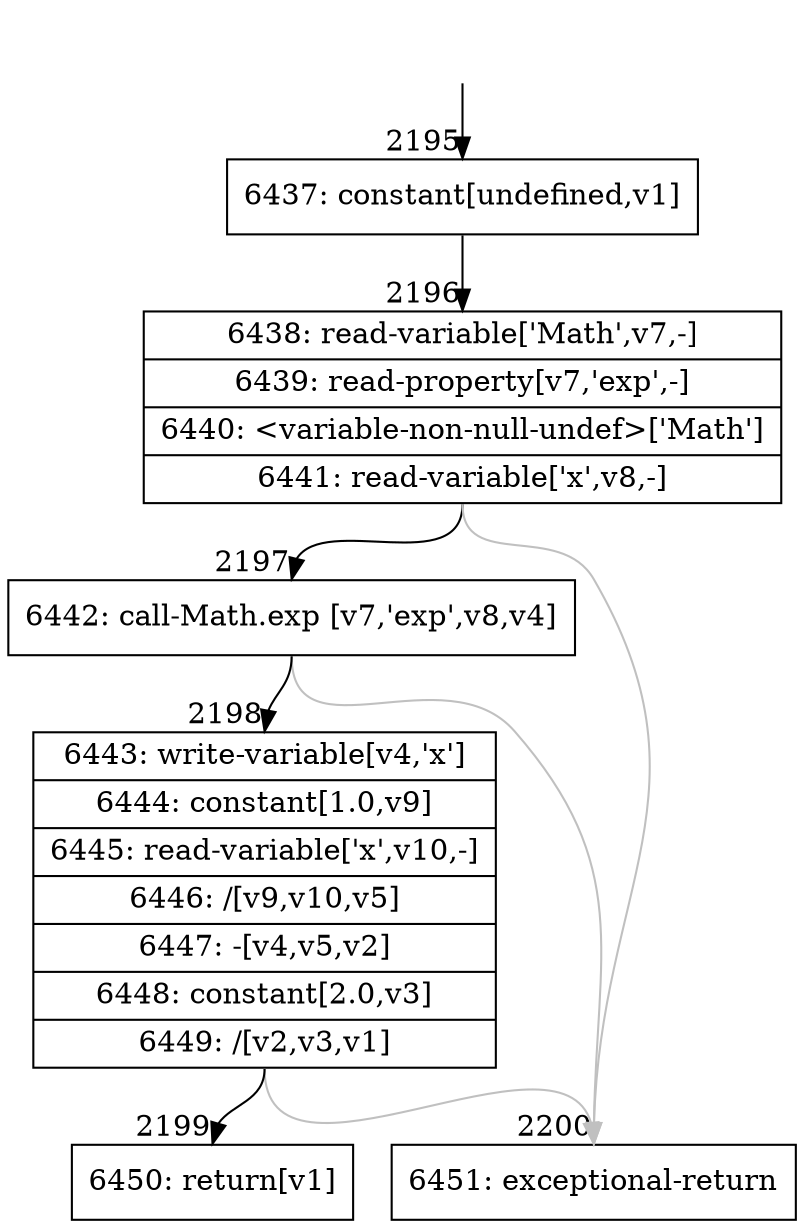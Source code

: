 digraph {
rankdir="TD"
BB_entry210[shape=none,label=""];
BB_entry210 -> BB2195 [tailport=s, headport=n, headlabel="    2195"]
BB2195 [shape=record label="{6437: constant[undefined,v1]}" ] 
BB2195 -> BB2196 [tailport=s, headport=n, headlabel="      2196"]
BB2196 [shape=record label="{6438: read-variable['Math',v7,-]|6439: read-property[v7,'exp',-]|6440: \<variable-non-null-undef\>['Math']|6441: read-variable['x',v8,-]}" ] 
BB2196 -> BB2197 [tailport=s, headport=n, headlabel="      2197"]
BB2196 -> BB2200 [tailport=s, headport=n, color=gray, headlabel="      2200"]
BB2197 [shape=record label="{6442: call-Math.exp [v7,'exp',v8,v4]}" ] 
BB2197 -> BB2198 [tailport=s, headport=n, headlabel="      2198"]
BB2197 -> BB2200 [tailport=s, headport=n, color=gray]
BB2198 [shape=record label="{6443: write-variable[v4,'x']|6444: constant[1.0,v9]|6445: read-variable['x',v10,-]|6446: /[v9,v10,v5]|6447: -[v4,v5,v2]|6448: constant[2.0,v3]|6449: /[v2,v3,v1]}" ] 
BB2198 -> BB2199 [tailport=s, headport=n, headlabel="      2199"]
BB2198 -> BB2200 [tailport=s, headport=n, color=gray]
BB2199 [shape=record label="{6450: return[v1]}" ] 
BB2200 [shape=record label="{6451: exceptional-return}" ] 
//#$~ 1275
}

